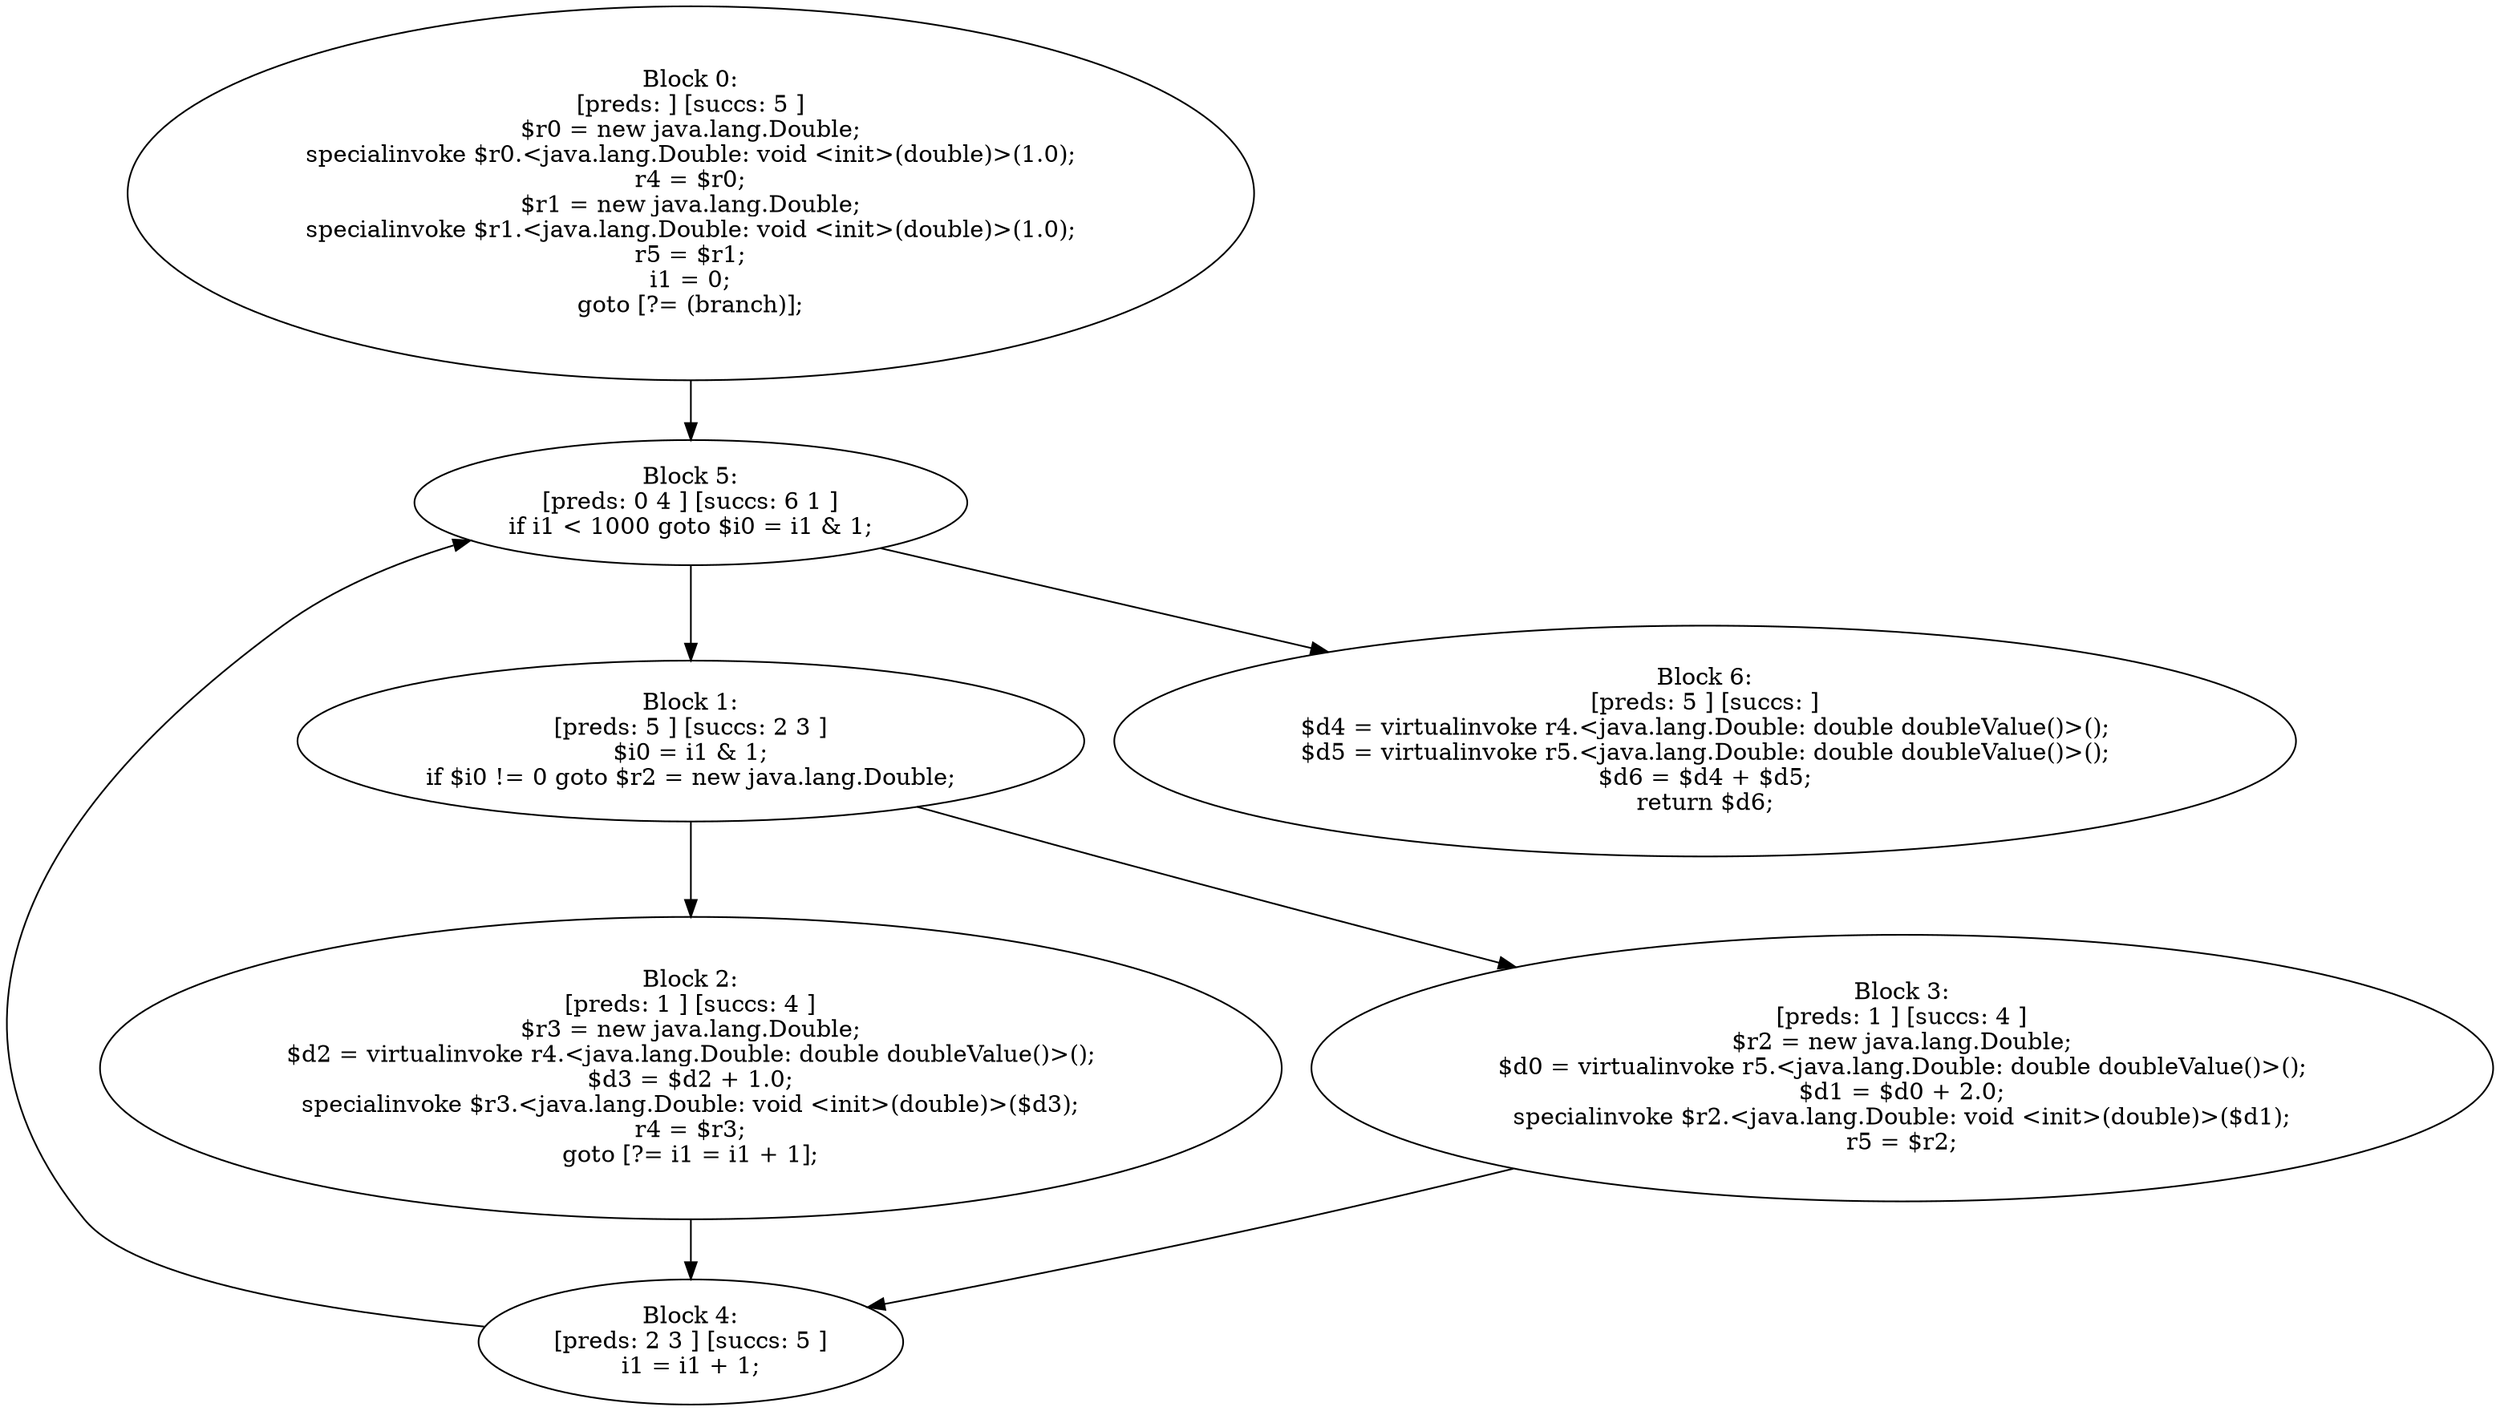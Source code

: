 digraph "unitGraph" {
    "Block 0:
[preds: ] [succs: 5 ]
$r0 = new java.lang.Double;
specialinvoke $r0.<java.lang.Double: void <init>(double)>(1.0);
r4 = $r0;
$r1 = new java.lang.Double;
specialinvoke $r1.<java.lang.Double: void <init>(double)>(1.0);
r5 = $r1;
i1 = 0;
goto [?= (branch)];
"
    "Block 1:
[preds: 5 ] [succs: 2 3 ]
$i0 = i1 & 1;
if $i0 != 0 goto $r2 = new java.lang.Double;
"
    "Block 2:
[preds: 1 ] [succs: 4 ]
$r3 = new java.lang.Double;
$d2 = virtualinvoke r4.<java.lang.Double: double doubleValue()>();
$d3 = $d2 + 1.0;
specialinvoke $r3.<java.lang.Double: void <init>(double)>($d3);
r4 = $r3;
goto [?= i1 = i1 + 1];
"
    "Block 3:
[preds: 1 ] [succs: 4 ]
$r2 = new java.lang.Double;
$d0 = virtualinvoke r5.<java.lang.Double: double doubleValue()>();
$d1 = $d0 + 2.0;
specialinvoke $r2.<java.lang.Double: void <init>(double)>($d1);
r5 = $r2;
"
    "Block 4:
[preds: 2 3 ] [succs: 5 ]
i1 = i1 + 1;
"
    "Block 5:
[preds: 0 4 ] [succs: 6 1 ]
if i1 < 1000 goto $i0 = i1 & 1;
"
    "Block 6:
[preds: 5 ] [succs: ]
$d4 = virtualinvoke r4.<java.lang.Double: double doubleValue()>();
$d5 = virtualinvoke r5.<java.lang.Double: double doubleValue()>();
$d6 = $d4 + $d5;
return $d6;
"
    "Block 0:
[preds: ] [succs: 5 ]
$r0 = new java.lang.Double;
specialinvoke $r0.<java.lang.Double: void <init>(double)>(1.0);
r4 = $r0;
$r1 = new java.lang.Double;
specialinvoke $r1.<java.lang.Double: void <init>(double)>(1.0);
r5 = $r1;
i1 = 0;
goto [?= (branch)];
"->"Block 5:
[preds: 0 4 ] [succs: 6 1 ]
if i1 < 1000 goto $i0 = i1 & 1;
";
    "Block 1:
[preds: 5 ] [succs: 2 3 ]
$i0 = i1 & 1;
if $i0 != 0 goto $r2 = new java.lang.Double;
"->"Block 2:
[preds: 1 ] [succs: 4 ]
$r3 = new java.lang.Double;
$d2 = virtualinvoke r4.<java.lang.Double: double doubleValue()>();
$d3 = $d2 + 1.0;
specialinvoke $r3.<java.lang.Double: void <init>(double)>($d3);
r4 = $r3;
goto [?= i1 = i1 + 1];
";
    "Block 1:
[preds: 5 ] [succs: 2 3 ]
$i0 = i1 & 1;
if $i0 != 0 goto $r2 = new java.lang.Double;
"->"Block 3:
[preds: 1 ] [succs: 4 ]
$r2 = new java.lang.Double;
$d0 = virtualinvoke r5.<java.lang.Double: double doubleValue()>();
$d1 = $d0 + 2.0;
specialinvoke $r2.<java.lang.Double: void <init>(double)>($d1);
r5 = $r2;
";
    "Block 2:
[preds: 1 ] [succs: 4 ]
$r3 = new java.lang.Double;
$d2 = virtualinvoke r4.<java.lang.Double: double doubleValue()>();
$d3 = $d2 + 1.0;
specialinvoke $r3.<java.lang.Double: void <init>(double)>($d3);
r4 = $r3;
goto [?= i1 = i1 + 1];
"->"Block 4:
[preds: 2 3 ] [succs: 5 ]
i1 = i1 + 1;
";
    "Block 3:
[preds: 1 ] [succs: 4 ]
$r2 = new java.lang.Double;
$d0 = virtualinvoke r5.<java.lang.Double: double doubleValue()>();
$d1 = $d0 + 2.0;
specialinvoke $r2.<java.lang.Double: void <init>(double)>($d1);
r5 = $r2;
"->"Block 4:
[preds: 2 3 ] [succs: 5 ]
i1 = i1 + 1;
";
    "Block 4:
[preds: 2 3 ] [succs: 5 ]
i1 = i1 + 1;
"->"Block 5:
[preds: 0 4 ] [succs: 6 1 ]
if i1 < 1000 goto $i0 = i1 & 1;
";
    "Block 5:
[preds: 0 4 ] [succs: 6 1 ]
if i1 < 1000 goto $i0 = i1 & 1;
"->"Block 6:
[preds: 5 ] [succs: ]
$d4 = virtualinvoke r4.<java.lang.Double: double doubleValue()>();
$d5 = virtualinvoke r5.<java.lang.Double: double doubleValue()>();
$d6 = $d4 + $d5;
return $d6;
";
    "Block 5:
[preds: 0 4 ] [succs: 6 1 ]
if i1 < 1000 goto $i0 = i1 & 1;
"->"Block 1:
[preds: 5 ] [succs: 2 3 ]
$i0 = i1 & 1;
if $i0 != 0 goto $r2 = new java.lang.Double;
";
}
